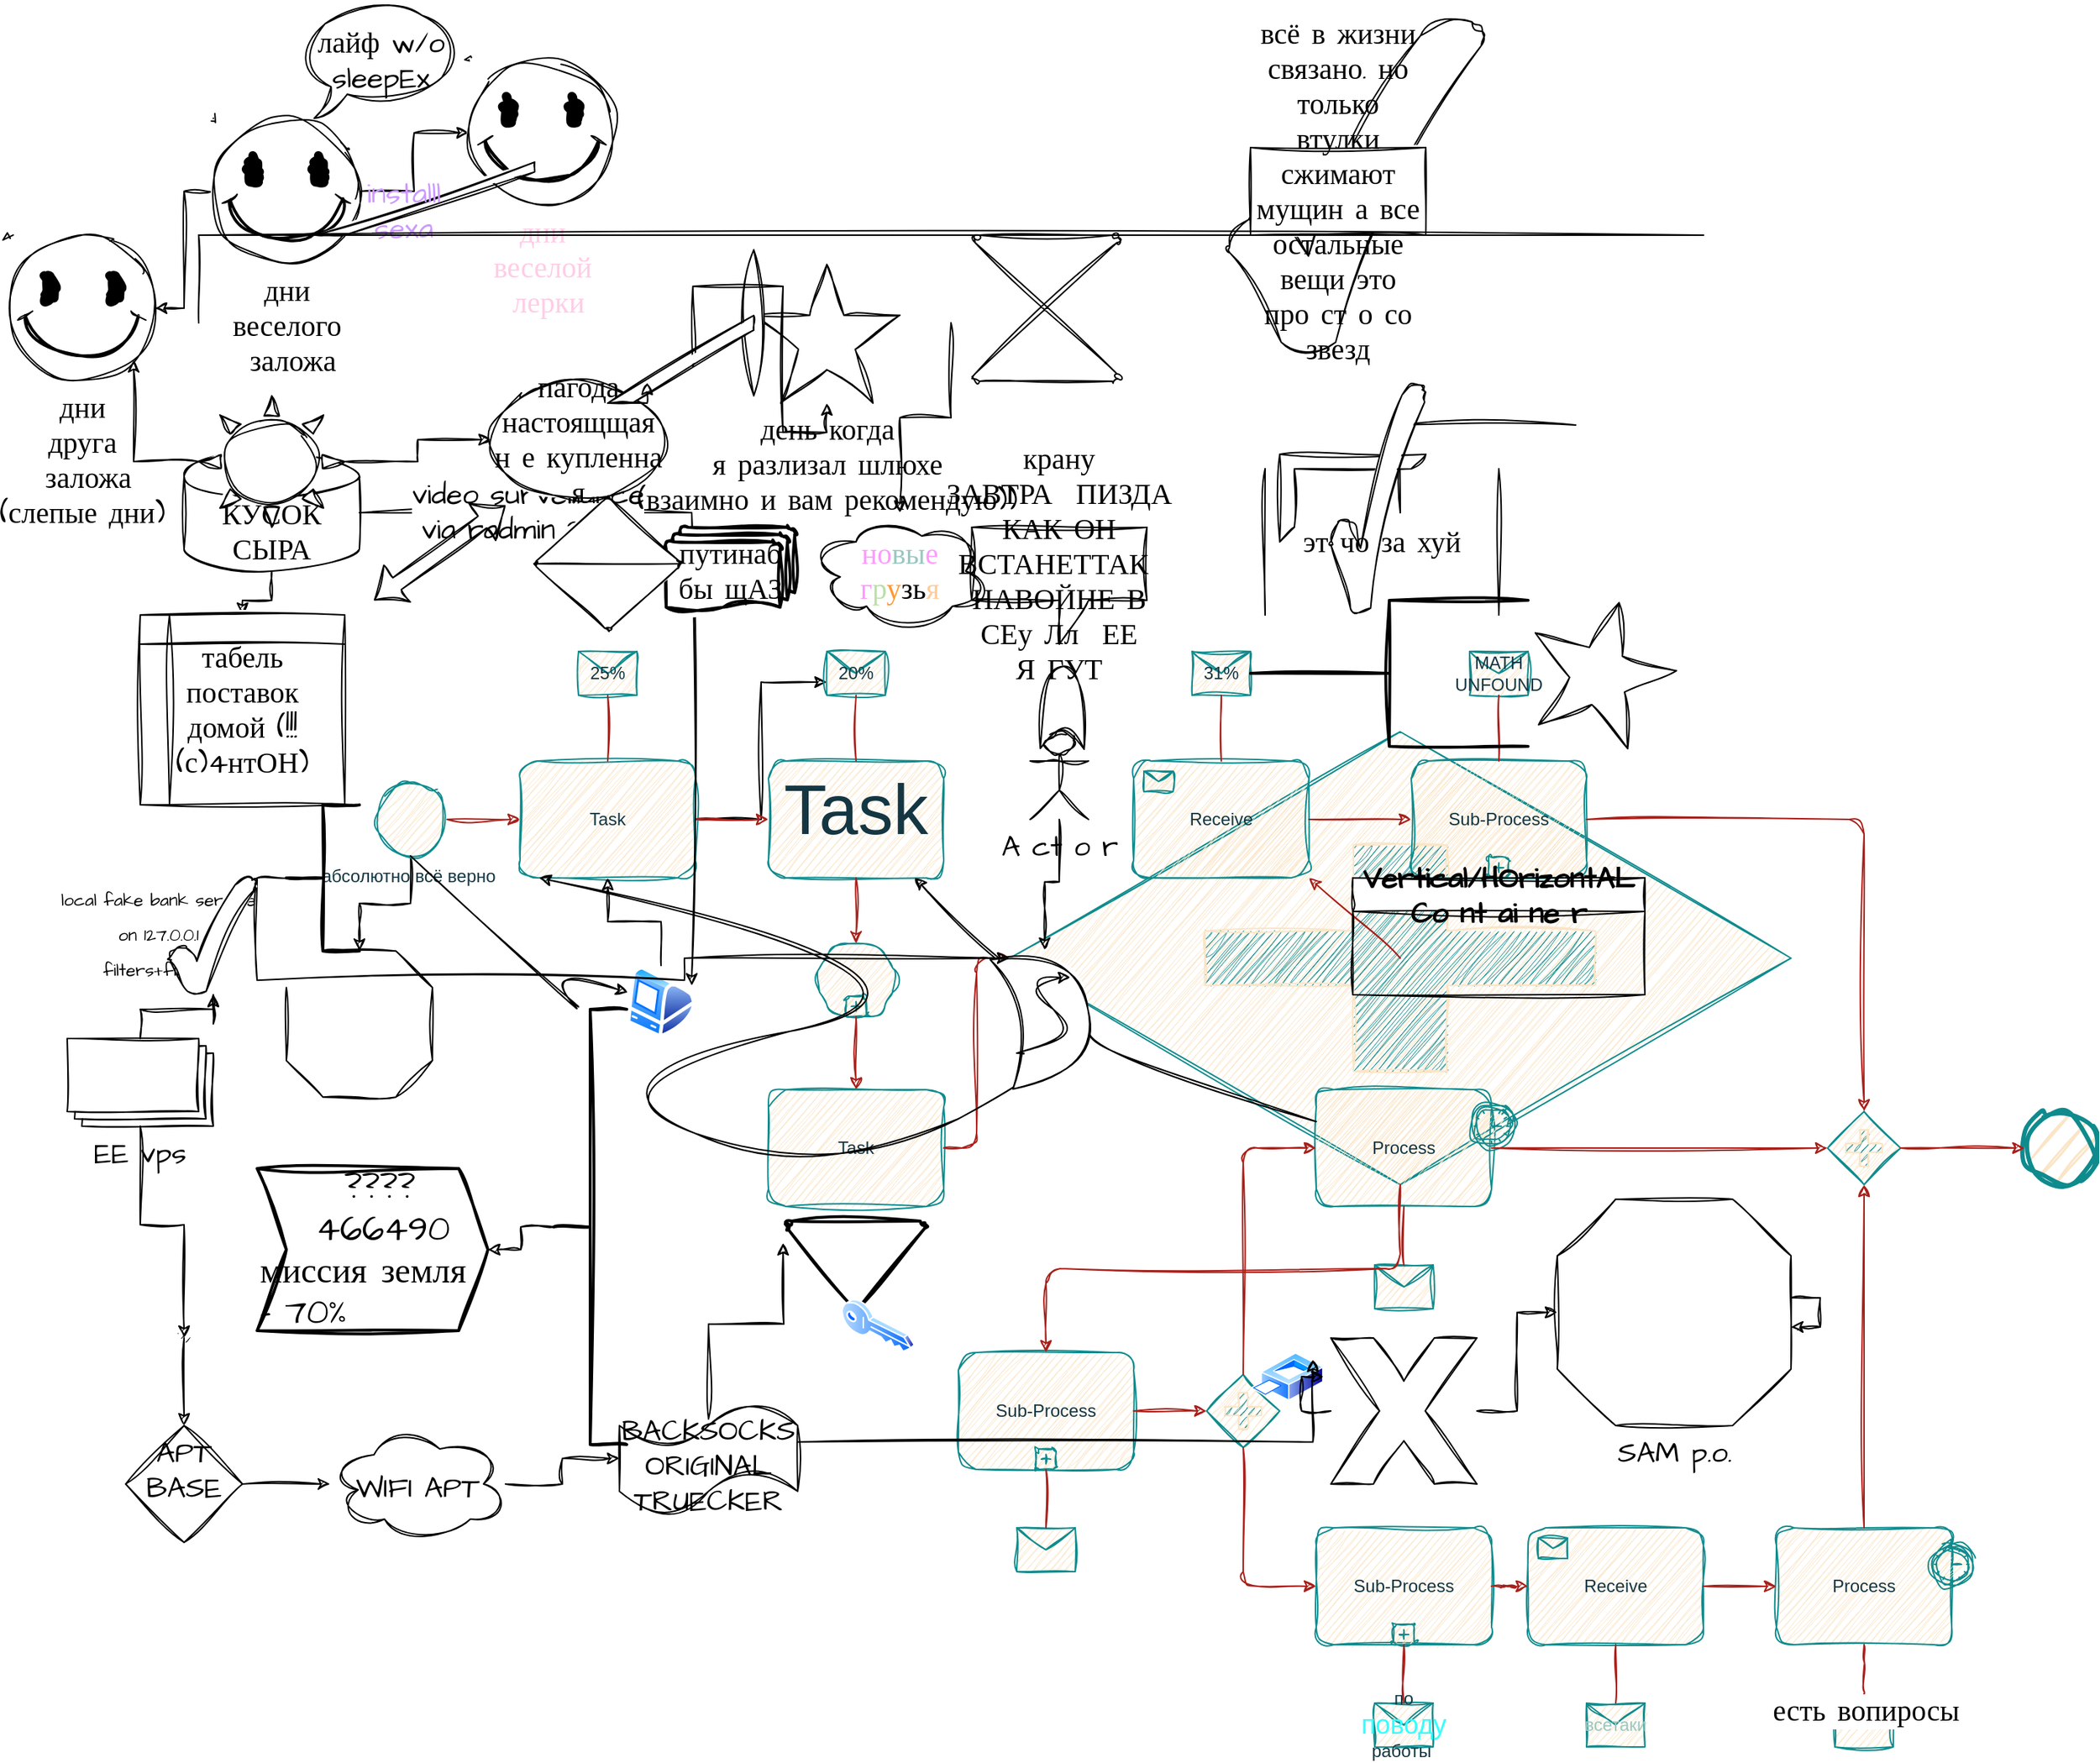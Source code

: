 <mxfile version="22.0.3" type="device">
  <diagram name="Page-1" id="2a216829-ef6e-dabb-86c1-c78162f3ba2b">
    <mxGraphModel dx="2026" dy="2286" grid="1" gridSize="10" guides="1" tooltips="1" connect="1" arrows="1" fold="1" page="1" pageScale="1" pageWidth="850" pageHeight="1100" background="none" math="0" shadow="0">
      <root>
        <mxCell id="0" />
        <mxCell id="1" parent="0" />
        <mxCell id="YF8-ZGM0iGnWl3U5fUtj-81" value="" style="edgeStyle=orthogonalEdgeStyle;rounded=0;sketch=1;hachureGap=4;jiggle=2;curveFitting=1;orthogonalLoop=1;jettySize=auto;html=1;fontFamily=Architects Daughter;fontSource=https%3A%2F%2Ffonts.googleapis.com%2Fcss%3Ffamily%3DArchitects%2BDaughter;fontSize=16;" edge="1" parent="1" source="7a84cebc1def654-1" target="YF8-ZGM0iGnWl3U5fUtj-50">
          <mxGeometry relative="1" as="geometry" />
        </mxCell>
        <mxCell id="7a84cebc1def654-1" value="абсолютно всё верно&amp;nbsp;" style="shape=mxgraph.bpmn.shape;html=1;verticalLabelPosition=bottom;labelBackgroundColor=none;verticalAlign=top;perimeter=ellipsePerimeter;outline=standard;symbol=general;fillColor=#FAE5C7;strokeColor=#0F8B8D;fontColor=#143642;sketch=1;curveFitting=1;jiggle=2;rounded=1;" parent="1" vertex="1">
          <mxGeometry x="260" y="265" width="50" height="50" as="geometry" />
        </mxCell>
        <mxCell id="YF8-ZGM0iGnWl3U5fUtj-27" style="edgeStyle=orthogonalEdgeStyle;rounded=0;sketch=1;hachureGap=4;jiggle=2;curveFitting=1;orthogonalLoop=1;jettySize=auto;html=1;entryX=0;entryY=0.7;entryDx=0;entryDy=0;fontFamily=Architects Daughter;fontSource=https%3A%2F%2Ffonts.googleapis.com%2Fcss%3Ffamily%3DArchitects%2BDaughter;fontSize=16;" edge="1" parent="1" source="7a84cebc1def654-2" target="7a84cebc1def654-5">
          <mxGeometry relative="1" as="geometry" />
        </mxCell>
        <mxCell id="7a84cebc1def654-2" value="Task" style="shape=ext;rounded=1;html=1;whiteSpace=wrap;labelBackgroundColor=none;fillColor=#FAE5C7;strokeColor=#0F8B8D;fontColor=#143642;sketch=1;curveFitting=1;jiggle=2;" parent="1" vertex="1">
          <mxGeometry x="360" y="250" width="120" height="80" as="geometry" />
        </mxCell>
        <mxCell id="7a84cebc1def654-3" value="&lt;p style=&quot;line-height: 120%;&quot;&gt;&lt;font style=&quot;font-size: 48px;&quot;&gt;Task&lt;/font&gt;&lt;/p&gt;" style="shape=ext;rounded=1;html=1;whiteSpace=wrap;labelBackgroundColor=none;fillColor=#FAE5C7;strokeColor=#0F8B8D;fontColor=#143642;sketch=1;curveFitting=1;jiggle=2;" parent="1" vertex="1">
          <mxGeometry x="530" y="250" width="120" height="80" as="geometry" />
        </mxCell>
        <mxCell id="7a84cebc1def654-4" value="25%" style="shape=message;whiteSpace=wrap;html=1;labelBackgroundColor=none;fillColor=#FAE5C7;strokeColor=#0F8B8D;fontColor=#143642;sketch=1;curveFitting=1;jiggle=2;rounded=1;" parent="1" vertex="1">
          <mxGeometry x="400" y="175" width="40" height="30" as="geometry" />
        </mxCell>
        <mxCell id="7a84cebc1def654-5" value="20%" style="shape=message;whiteSpace=wrap;html=1;labelBackgroundColor=none;fillColor=#FAE5C7;strokeColor=#0F8B8D;fontColor=#143642;sketch=1;curveFitting=1;jiggle=2;rounded=1;" parent="1" vertex="1">
          <mxGeometry x="570" y="175" width="40" height="30" as="geometry" />
        </mxCell>
        <mxCell id="7a84cebc1def654-6" value="" style="shape=hexagon;whiteSpace=wrap;html=1;perimeter=hexagonPerimeter;labelBackgroundColor=none;fillColor=#FAE5C7;strokeColor=#0F8B8D;fontColor=#143642;sketch=1;curveFitting=1;jiggle=2;rounded=1;" parent="1" vertex="1">
          <mxGeometry x="560" y="375" width="60" height="50" as="geometry" />
        </mxCell>
        <mxCell id="7a84cebc1def654-7" value="" style="html=1;shape=plus;labelBackgroundColor=none;fillColor=#FAE5C7;strokeColor=#0F8B8D;fontColor=#143642;sketch=1;curveFitting=1;jiggle=2;rounded=1;" parent="7a84cebc1def654-6" vertex="1">
          <mxGeometry x="0.5" y="1" width="14" height="14" relative="1" as="geometry">
            <mxPoint x="-7" y="-14" as="offset" />
          </mxGeometry>
        </mxCell>
        <mxCell id="7a84cebc1def654-8" value="Task" style="shape=ext;rounded=1;html=1;whiteSpace=wrap;labelBackgroundColor=none;fillColor=#FAE5C7;strokeColor=#0F8B8D;fontColor=#143642;sketch=1;curveFitting=1;jiggle=2;" parent="1" vertex="1">
          <mxGeometry x="530" y="475" width="120" height="80" as="geometry" />
        </mxCell>
        <mxCell id="7a84cebc1def654-9" value="" style="shape=mxgraph.bpmn.shape;html=1;verticalLabelPosition=bottom;labelBackgroundColor=none;verticalAlign=top;perimeter=rhombusPerimeter;background=gateway;outline=none;symbol=parallelGw;fillColor=#FAE5C7;strokeColor=#0F8B8D;fontColor=#143642;sketch=1;curveFitting=1;jiggle=2;rounded=1;" parent="1" vertex="1">
          <mxGeometry x="695" y="230" width="535" height="310" as="geometry" />
        </mxCell>
        <mxCell id="7a84cebc1def654-12" value="Sub-Process" style="html=1;whiteSpace=wrap;rounded=1;labelBackgroundColor=none;fillColor=#FAE5C7;strokeColor=#0F8B8D;fontColor=#143642;sketch=1;curveFitting=1;jiggle=2;" parent="1" vertex="1">
          <mxGeometry x="970" y="250" width="120" height="80" as="geometry" />
        </mxCell>
        <mxCell id="7a84cebc1def654-13" value="" style="html=1;shape=plus;labelBackgroundColor=none;fillColor=#FAE5C7;strokeColor=#0F8B8D;fontColor=#143642;sketch=1;curveFitting=1;jiggle=2;rounded=1;" parent="7a84cebc1def654-12" vertex="1">
          <mxGeometry x="0.5" y="1" width="14" height="14" relative="1" as="geometry">
            <mxPoint x="-7" y="-14" as="offset" />
          </mxGeometry>
        </mxCell>
        <mxCell id="7a84cebc1def654-14" value="Receive" style="html=1;whiteSpace=wrap;rounded=1;labelBackgroundColor=none;fillColor=#FAE5C7;strokeColor=#0F8B8D;fontColor=#143642;sketch=1;curveFitting=1;jiggle=2;" parent="1" vertex="1">
          <mxGeometry x="780" y="250" width="120" height="80" as="geometry" />
        </mxCell>
        <mxCell id="7a84cebc1def654-15" value="" style="html=1;shape=message;labelBackgroundColor=none;fillColor=#FAE5C7;strokeColor=#0F8B8D;fontColor=#143642;sketch=1;curveFitting=1;jiggle=2;rounded=1;" parent="7a84cebc1def654-14" vertex="1">
          <mxGeometry width="20" height="14" relative="1" as="geometry">
            <mxPoint x="7" y="7" as="offset" />
          </mxGeometry>
        </mxCell>
        <mxCell id="7a84cebc1def654-16" value="Process" style="html=1;whiteSpace=wrap;rounded=1;labelBackgroundColor=none;fillColor=#FAE5C7;strokeColor=#0F8B8D;fontColor=#143642;sketch=1;curveFitting=1;jiggle=2;" parent="1" vertex="1">
          <mxGeometry x="905" y="475" width="120" height="80" as="geometry" />
        </mxCell>
        <mxCell id="7a84cebc1def654-17" value="" style="shape=mxgraph.bpmn.timer_start;perimeter=ellipsePerimeter;html=1;labelPosition=right;labelBackgroundColor=none;align=left;fillColor=#FAE5C7;strokeColor=#0F8B8D;fontColor=#143642;sketch=1;curveFitting=1;jiggle=2;rounded=1;" parent="7a84cebc1def654-16" vertex="1">
          <mxGeometry x="1" width="30" height="30" relative="1" as="geometry">
            <mxPoint x="-15" y="10" as="offset" />
          </mxGeometry>
        </mxCell>
        <mxCell id="7a84cebc1def654-18" value="Process" style="html=1;whiteSpace=wrap;rounded=1;labelBackgroundColor=none;fillColor=#FAE5C7;strokeColor=#0F8B8D;fontColor=#143642;sketch=1;curveFitting=1;jiggle=2;" parent="1" vertex="1">
          <mxGeometry x="1220" y="775" width="120" height="80" as="geometry" />
        </mxCell>
        <mxCell id="7a84cebc1def654-19" value="" style="shape=mxgraph.bpmn.timer_start;perimeter=ellipsePerimeter;html=1;labelPosition=right;labelBackgroundColor=none;align=left;fillColor=#FAE5C7;strokeColor=#0F8B8D;fontColor=#143642;sketch=1;curveFitting=1;jiggle=2;rounded=1;" parent="7a84cebc1def654-18" vertex="1">
          <mxGeometry x="1" width="30" height="30" relative="1" as="geometry">
            <mxPoint x="-15" y="10" as="offset" />
          </mxGeometry>
        </mxCell>
        <mxCell id="7a84cebc1def654-20" value="Receive" style="html=1;whiteSpace=wrap;rounded=1;labelBackgroundColor=none;fillColor=#FAE5C7;strokeColor=#0F8B8D;fontColor=#143642;sketch=1;curveFitting=1;jiggle=2;" parent="1" vertex="1">
          <mxGeometry x="1050" y="775" width="120" height="80" as="geometry" />
        </mxCell>
        <mxCell id="7a84cebc1def654-21" value="" style="html=1;shape=message;labelBackgroundColor=none;fillColor=#FAE5C7;strokeColor=#0F8B8D;fontColor=#143642;sketch=1;curveFitting=1;jiggle=2;rounded=1;" parent="7a84cebc1def654-20" vertex="1">
          <mxGeometry width="20" height="14" relative="1" as="geometry">
            <mxPoint x="7" y="7" as="offset" />
          </mxGeometry>
        </mxCell>
        <mxCell id="7a84cebc1def654-22" value="Sub-Process" style="html=1;whiteSpace=wrap;rounded=1;labelBackgroundColor=none;fillColor=#FAE5C7;strokeColor=#0F8B8D;fontColor=#143642;sketch=1;curveFitting=1;jiggle=2;" parent="1" vertex="1">
          <mxGeometry x="905" y="775" width="120" height="80" as="geometry" />
        </mxCell>
        <mxCell id="7a84cebc1def654-23" value="" style="html=1;shape=plus;labelBackgroundColor=none;fillColor=#FAE5C7;strokeColor=#0F8B8D;fontColor=#143642;sketch=1;curveFitting=1;jiggle=2;rounded=1;" parent="7a84cebc1def654-22" vertex="1">
          <mxGeometry x="0.5" y="1" width="14" height="14" relative="1" as="geometry">
            <mxPoint x="-7" y="-14" as="offset" />
          </mxGeometry>
        </mxCell>
        <mxCell id="7a84cebc1def654-24" value="" style="shape=mxgraph.bpmn.shape;html=1;verticalLabelPosition=bottom;labelBackgroundColor=none;verticalAlign=top;perimeter=rhombusPerimeter;background=gateway;outline=none;symbol=parallelGw;fillColor=#FAE5C7;strokeColor=#0F8B8D;fontColor=#143642;sketch=1;curveFitting=1;jiggle=2;rounded=1;" parent="1" vertex="1">
          <mxGeometry x="1255" y="490" width="50" height="50" as="geometry" />
        </mxCell>
        <mxCell id="7a84cebc1def654-26" value="" style="shape=mxgraph.bpmn.shape;html=1;verticalLabelPosition=bottom;labelBackgroundColor=none;verticalAlign=top;perimeter=ellipsePerimeter;outline=end;symbol=general;fillColor=#FAE5C7;strokeColor=#0F8B8D;fontColor=#143642;sketch=1;curveFitting=1;jiggle=2;rounded=1;" parent="1" vertex="1">
          <mxGeometry x="1390" y="490.0" width="50" height="50" as="geometry" />
        </mxCell>
        <mxCell id="7a84cebc1def654-27" value="31%" style="shape=message;whiteSpace=wrap;html=1;labelBackgroundColor=none;fillColor=#FAE5C7;strokeColor=#0F8B8D;fontColor=#143642;sketch=1;curveFitting=1;jiggle=2;rounded=1;" parent="1" vertex="1">
          <mxGeometry x="820" y="175" width="40" height="30" as="geometry" />
        </mxCell>
        <mxCell id="7a84cebc1def654-28" value="MATH UNFOUND&lt;br&gt;" style="shape=message;whiteSpace=wrap;html=1;labelBackgroundColor=none;fillColor=#FAE5C7;strokeColor=#0F8B8D;fontColor=#143642;sketch=1;curveFitting=1;jiggle=2;rounded=1;" parent="1" vertex="1">
          <mxGeometry x="1010" y="175" width="40" height="30" as="geometry" />
        </mxCell>
        <mxCell id="7a84cebc1def654-29" value="Sub-Process" style="html=1;whiteSpace=wrap;rounded=1;labelBackgroundColor=none;fillColor=#FAE5C7;strokeColor=#0F8B8D;fontColor=#143642;sketch=1;curveFitting=1;jiggle=2;" parent="1" vertex="1">
          <mxGeometry x="660" y="655" width="120" height="80" as="geometry" />
        </mxCell>
        <mxCell id="7a84cebc1def654-30" value="" style="html=1;shape=plus;labelBackgroundColor=none;fillColor=#FAE5C7;strokeColor=#0F8B8D;fontColor=#143642;sketch=1;curveFitting=1;jiggle=2;rounded=1;" parent="7a84cebc1def654-29" vertex="1">
          <mxGeometry x="0.5" y="1" width="14" height="14" relative="1" as="geometry">
            <mxPoint x="-7" y="-14" as="offset" />
          </mxGeometry>
        </mxCell>
        <mxCell id="7a84cebc1def654-31" value="" style="shape=message;whiteSpace=wrap;html=1;labelBackgroundColor=none;fillColor=#FAE5C7;strokeColor=#0F8B8D;fontColor=#143642;sketch=1;curveFitting=1;jiggle=2;rounded=1;" parent="1" vertex="1">
          <mxGeometry x="700" y="775" width="40" height="30" as="geometry" />
        </mxCell>
        <mxCell id="7a84cebc1def654-32" value="всетаки" style="shape=message;whiteSpace=wrap;html=1;labelBackgroundColor=none;fillColor=#FAE5C7;strokeColor=#0F8B8D;fontColor=#9AC7BF;sketch=1;curveFitting=1;jiggle=2;rounded=1;" parent="1" vertex="1">
          <mxGeometry x="1090" y="895" width="40" height="30" as="geometry" />
        </mxCell>
        <mxCell id="7a84cebc1def654-33" value="" style="shape=message;whiteSpace=wrap;html=1;labelBackgroundColor=none;fillColor=#FAE5C7;strokeColor=#0F8B8D;fontColor=#143642;sketch=1;curveFitting=1;jiggle=2;rounded=1;" parent="1" vertex="1">
          <mxGeometry x="1260" y="895" width="40" height="30" as="geometry" />
        </mxCell>
        <mxCell id="7a84cebc1def654-34" value="по &lt;font style=&quot;font-size: 18px;&quot; color=&quot;#33ffff&quot;&gt;поводу &lt;/font&gt;работы&amp;nbsp;" style="shape=message;whiteSpace=wrap;html=1;labelBackgroundColor=none;fillColor=#FAE5C7;strokeColor=#0F8B8D;fontColor=#143642;sketch=1;curveFitting=1;jiggle=2;rounded=1;" parent="1" vertex="1">
          <mxGeometry x="945" y="895" width="40" height="30" as="geometry" />
        </mxCell>
        <mxCell id="7a84cebc1def654-35" value="" style="shape=message;whiteSpace=wrap;html=1;labelBackgroundColor=none;fillColor=#FAE5C7;strokeColor=#0F8B8D;fontColor=#143642;sketch=1;curveFitting=1;jiggle=2;rounded=1;" parent="1" vertex="1">
          <mxGeometry x="945" y="595" width="40" height="30" as="geometry" />
        </mxCell>
        <mxCell id="7a84cebc1def654-36" style="edgeStyle=orthogonalEdgeStyle;rounded=1;html=1;jettySize=auto;orthogonalLoop=1;labelBackgroundColor=none;fontColor=default;strokeColor=#A8201A;sketch=1;curveFitting=1;jiggle=2;" parent="1" source="7a84cebc1def654-1" target="7a84cebc1def654-2" edge="1">
          <mxGeometry relative="1" as="geometry" />
        </mxCell>
        <mxCell id="7a84cebc1def654-37" style="edgeStyle=orthogonalEdgeStyle;rounded=1;html=1;jettySize=auto;orthogonalLoop=1;endArrow=none;endFill=0;labelBackgroundColor=none;fontColor=default;strokeColor=#A8201A;sketch=1;curveFitting=1;jiggle=2;" parent="1" source="7a84cebc1def654-4" target="7a84cebc1def654-2" edge="1">
          <mxGeometry relative="1" as="geometry" />
        </mxCell>
        <mxCell id="7a84cebc1def654-38" style="edgeStyle=orthogonalEdgeStyle;rounded=1;html=1;jettySize=auto;orthogonalLoop=1;endArrow=none;endFill=0;labelBackgroundColor=none;fontColor=default;strokeColor=#A8201A;sketch=1;curveFitting=1;jiggle=2;" parent="1" source="7a84cebc1def654-5" target="7a84cebc1def654-3" edge="1">
          <mxGeometry relative="1" as="geometry" />
        </mxCell>
        <mxCell id="7a84cebc1def654-39" style="edgeStyle=orthogonalEdgeStyle;rounded=1;html=1;jettySize=auto;orthogonalLoop=1;labelBackgroundColor=none;fontColor=default;strokeColor=#A8201A;sketch=1;curveFitting=1;jiggle=2;" parent="1" source="7a84cebc1def654-2" target="7a84cebc1def654-3" edge="1">
          <mxGeometry relative="1" as="geometry" />
        </mxCell>
        <mxCell id="7a84cebc1def654-40" style="edgeStyle=orthogonalEdgeStyle;rounded=1;html=1;jettySize=auto;orthogonalLoop=1;labelBackgroundColor=none;fontColor=default;strokeColor=#A8201A;sketch=1;curveFitting=1;jiggle=2;" parent="1" source="7a84cebc1def654-14" target="7a84cebc1def654-12" edge="1">
          <mxGeometry relative="1" as="geometry" />
        </mxCell>
        <mxCell id="7a84cebc1def654-41" style="edgeStyle=orthogonalEdgeStyle;rounded=1;html=1;jettySize=auto;orthogonalLoop=1;endArrow=none;endFill=0;labelBackgroundColor=none;fontColor=default;strokeColor=#A8201A;sketch=1;curveFitting=1;jiggle=2;" parent="1" source="7a84cebc1def654-27" target="7a84cebc1def654-14" edge="1">
          <mxGeometry relative="1" as="geometry" />
        </mxCell>
        <mxCell id="7a84cebc1def654-42" style="edgeStyle=orthogonalEdgeStyle;rounded=1;html=1;jettySize=auto;orthogonalLoop=1;endArrow=none;endFill=0;labelBackgroundColor=none;fontColor=default;strokeColor=#A8201A;sketch=1;curveFitting=1;jiggle=2;" parent="1" source="7a84cebc1def654-28" target="7a84cebc1def654-12" edge="1">
          <mxGeometry relative="1" as="geometry" />
        </mxCell>
        <mxCell id="7a84cebc1def654-43" style="edgeStyle=orthogonalEdgeStyle;rounded=1;html=1;jettySize=auto;orthogonalLoop=1;labelBackgroundColor=none;fontColor=default;strokeColor=#A8201A;sketch=1;curveFitting=1;jiggle=2;" parent="1" source="7a84cebc1def654-12" target="7a84cebc1def654-24" edge="1">
          <mxGeometry relative="1" as="geometry">
            <mxPoint x="1290.0" y="475" as="targetPoint" />
            <Array as="points">
              <mxPoint x="1280" y="290" />
            </Array>
          </mxGeometry>
        </mxCell>
        <mxCell id="7a84cebc1def654-44" style="edgeStyle=orthogonalEdgeStyle;rounded=1;html=1;jettySize=auto;orthogonalLoop=1;labelBackgroundColor=none;fontColor=default;strokeColor=#A8201A;sketch=1;curveFitting=1;jiggle=2;" parent="1" source="7a84cebc1def654-16" target="7a84cebc1def654-24" edge="1">
          <mxGeometry relative="1" as="geometry" />
        </mxCell>
        <mxCell id="7a84cebc1def654-45" style="edgeStyle=orthogonalEdgeStyle;rounded=1;html=1;jettySize=auto;orthogonalLoop=1;labelBackgroundColor=none;fontColor=default;strokeColor=#A8201A;sketch=1;curveFitting=1;jiggle=2;" parent="1" source="7a84cebc1def654-18" target="7a84cebc1def654-24" edge="1">
          <mxGeometry relative="1" as="geometry" />
        </mxCell>
        <mxCell id="7a84cebc1def654-46" style="edgeStyle=orthogonalEdgeStyle;rounded=1;html=1;jettySize=auto;orthogonalLoop=1;labelBackgroundColor=none;fontColor=default;strokeColor=#A8201A;sketch=1;curveFitting=1;jiggle=2;" parent="1" source="7a84cebc1def654-24" target="7a84cebc1def654-26" edge="1">
          <mxGeometry relative="1" as="geometry" />
        </mxCell>
        <mxCell id="7a84cebc1def654-47" style="edgeStyle=orthogonalEdgeStyle;rounded=1;html=1;jettySize=auto;orthogonalLoop=1;labelBackgroundColor=none;fontColor=default;strokeColor=#A8201A;sketch=1;curveFitting=1;jiggle=2;" parent="1" source="7a84cebc1def654-3" target="7a84cebc1def654-6" edge="1">
          <mxGeometry relative="1" as="geometry" />
        </mxCell>
        <mxCell id="7a84cebc1def654-48" style="edgeStyle=orthogonalEdgeStyle;rounded=1;html=1;jettySize=auto;orthogonalLoop=1;labelBackgroundColor=none;fontColor=default;strokeColor=#A8201A;sketch=1;curveFitting=1;jiggle=2;" parent="1" source="7a84cebc1def654-6" target="7a84cebc1def654-8" edge="1">
          <mxGeometry relative="1" as="geometry" />
        </mxCell>
        <mxCell id="7a84cebc1def654-49" style="edgeStyle=orthogonalEdgeStyle;rounded=1;html=1;jettySize=auto;orthogonalLoop=1;labelBackgroundColor=none;fontColor=default;strokeColor=#A8201A;sketch=1;curveFitting=1;jiggle=2;" parent="1" source="7a84cebc1def654-8" target="7a84cebc1def654-9" edge="1">
          <mxGeometry relative="1" as="geometry" />
        </mxCell>
        <mxCell id="7a84cebc1def654-50" style="edgeStyle=orthogonalEdgeStyle;rounded=1;html=1;jettySize=auto;orthogonalLoop=1;labelBackgroundColor=none;fontColor=default;strokeColor=#A8201A;sketch=1;curveFitting=1;jiggle=2;" parent="1" source="7a84cebc1def654-9" target="7a84cebc1def654-14" edge="1">
          <mxGeometry relative="1" as="geometry">
            <Array as="points">
              <mxPoint x="720" y="290" />
            </Array>
          </mxGeometry>
        </mxCell>
        <mxCell id="7a84cebc1def654-51" style="edgeStyle=orthogonalEdgeStyle;rounded=1;html=1;jettySize=auto;orthogonalLoop=1;labelBackgroundColor=none;fontColor=default;strokeColor=#A8201A;sketch=1;curveFitting=1;jiggle=2;" parent="1" source="7a84cebc1def654-9" target="7a84cebc1def654-29" edge="1">
          <mxGeometry relative="1" as="geometry" />
        </mxCell>
        <mxCell id="7a84cebc1def654-52" style="edgeStyle=orthogonalEdgeStyle;rounded=1;html=1;jettySize=auto;orthogonalLoop=1;endArrow=none;endFill=0;labelBackgroundColor=none;fontColor=default;strokeColor=#A8201A;sketch=1;curveFitting=1;jiggle=2;" parent="1" source="7a84cebc1def654-31" target="7a84cebc1def654-29" edge="1">
          <mxGeometry relative="1" as="geometry" />
        </mxCell>
        <mxCell id="7a84cebc1def654-53" value="" style="shape=mxgraph.bpmn.shape;html=1;verticalLabelPosition=bottom;labelBackgroundColor=none;verticalAlign=top;perimeter=rhombusPerimeter;background=gateway;outline=none;symbol=parallelGw;fillColor=#FAE5C7;strokeColor=#0F8B8D;fontColor=#143642;sketch=1;curveFitting=1;jiggle=2;rounded=1;" parent="1" vertex="1">
          <mxGeometry x="830" y="670" width="50" height="50" as="geometry" />
        </mxCell>
        <mxCell id="7a84cebc1def654-54" style="edgeStyle=orthogonalEdgeStyle;rounded=1;html=1;jettySize=auto;orthogonalLoop=1;labelBackgroundColor=none;fontColor=default;strokeColor=#A8201A;sketch=1;curveFitting=1;jiggle=2;" parent="1" source="7a84cebc1def654-53" target="7a84cebc1def654-22" edge="1">
          <mxGeometry relative="1" as="geometry">
            <Array as="points">
              <mxPoint x="855" y="815" />
            </Array>
          </mxGeometry>
        </mxCell>
        <mxCell id="7a84cebc1def654-55" style="edgeStyle=orthogonalEdgeStyle;rounded=1;html=1;jettySize=auto;orthogonalLoop=1;labelBackgroundColor=none;fontColor=default;strokeColor=#A8201A;sketch=1;curveFitting=1;jiggle=2;" parent="1" source="7a84cebc1def654-53" target="7a84cebc1def654-16" edge="1">
          <mxGeometry relative="1" as="geometry">
            <Array as="points">
              <mxPoint x="855" y="515" />
            </Array>
          </mxGeometry>
        </mxCell>
        <mxCell id="7a84cebc1def654-56" style="edgeStyle=orthogonalEdgeStyle;rounded=1;html=1;jettySize=auto;orthogonalLoop=1;endArrow=none;endFill=0;labelBackgroundColor=none;fontColor=default;strokeColor=#A8201A;sketch=1;curveFitting=1;jiggle=2;" parent="1" source="7a84cebc1def654-35" target="7a84cebc1def654-16" edge="1">
          <mxGeometry relative="1" as="geometry" />
        </mxCell>
        <mxCell id="7a84cebc1def654-58" style="edgeStyle=orthogonalEdgeStyle;rounded=1;html=1;jettySize=auto;orthogonalLoop=1;labelBackgroundColor=none;fontColor=default;strokeColor=#A8201A;sketch=1;curveFitting=1;jiggle=2;" parent="1" source="7a84cebc1def654-29" target="7a84cebc1def654-53" edge="1">
          <mxGeometry relative="1" as="geometry" />
        </mxCell>
        <mxCell id="7a84cebc1def654-59" style="edgeStyle=orthogonalEdgeStyle;rounded=1;html=1;jettySize=auto;orthogonalLoop=1;labelBackgroundColor=none;fontColor=default;strokeColor=#A8201A;sketch=1;curveFitting=1;jiggle=2;" parent="1" source="7a84cebc1def654-22" target="7a84cebc1def654-20" edge="1">
          <mxGeometry relative="1" as="geometry" />
        </mxCell>
        <mxCell id="7a84cebc1def654-60" style="edgeStyle=orthogonalEdgeStyle;rounded=1;html=1;jettySize=auto;orthogonalLoop=1;endArrow=none;endFill=0;labelBackgroundColor=none;fontColor=default;strokeColor=#A8201A;sketch=1;curveFitting=1;jiggle=2;" parent="1" source="7a84cebc1def654-34" target="7a84cebc1def654-22" edge="1">
          <mxGeometry relative="1" as="geometry" />
        </mxCell>
        <mxCell id="7a84cebc1def654-61" style="edgeStyle=orthogonalEdgeStyle;rounded=1;html=1;jettySize=auto;orthogonalLoop=1;endArrow=none;endFill=0;labelBackgroundColor=none;fontColor=default;strokeColor=#A8201A;sketch=1;curveFitting=1;jiggle=2;" parent="1" source="7a84cebc1def654-32" target="7a84cebc1def654-20" edge="1">
          <mxGeometry relative="1" as="geometry" />
        </mxCell>
        <mxCell id="7a84cebc1def654-63" style="edgeStyle=orthogonalEdgeStyle;rounded=1;html=1;jettySize=auto;orthogonalLoop=1;endArrow=none;endFill=0;labelBackgroundColor=none;fontColor=default;strokeColor=#A8201A;sketch=1;curveFitting=1;jiggle=2;" parent="1" target="7a84cebc1def654-18" edge="1">
          <mxGeometry relative="1" as="geometry">
            <mxPoint x="1280" y="900" as="sourcePoint" />
          </mxGeometry>
        </mxCell>
        <mxCell id="YF8-ZGM0iGnWl3U5fUtj-82" value="есть вопиросы" style="edgeLabel;html=1;align=center;verticalAlign=middle;resizable=0;points=[];fontSize=20;fontFamily=Architects Daughter;" vertex="1" connectable="0" parent="7a84cebc1def654-63">
          <mxGeometry x="-0.987" y="-1" relative="1" as="geometry">
            <mxPoint as="offset" />
          </mxGeometry>
        </mxCell>
        <mxCell id="7a84cebc1def654-64" style="edgeStyle=orthogonalEdgeStyle;rounded=1;html=1;jettySize=auto;orthogonalLoop=1;labelBackgroundColor=none;fontColor=default;strokeColor=#A8201A;sketch=1;curveFitting=1;jiggle=2;" parent="1" source="7a84cebc1def654-20" target="7a84cebc1def654-18" edge="1">
          <mxGeometry relative="1" as="geometry" />
        </mxCell>
        <mxCell id="YF8-ZGM0iGnWl3U5fUtj-1" value="" style="curved=1;endArrow=classic;html=1;rounded=0;sketch=1;hachureGap=4;jiggle=2;curveFitting=1;fontFamily=Architects Daughter;fontSource=https%3A%2F%2Ffonts.googleapis.com%2Fcss%3Ffamily%3DArchitects%2BDaughter;fontSize=16;" edge="1" parent="1" source="7a84cebc1def654-16" target="7a84cebc1def654-3">
          <mxGeometry width="50" height="50" relative="1" as="geometry">
            <mxPoint x="700" y="450" as="sourcePoint" />
            <mxPoint x="750" y="400" as="targetPoint" />
            <Array as="points">
              <mxPoint x="750" y="450" />
              <mxPoint x="750" y="420" />
              <mxPoint x="700" y="400" />
            </Array>
          </mxGeometry>
        </mxCell>
        <mxCell id="YF8-ZGM0iGnWl3U5fUtj-2" value="" style="curved=1;endArrow=classic;html=1;rounded=0;sketch=1;hachureGap=4;jiggle=2;curveFitting=1;fontFamily=Architects Daughter;fontSource=https%3A%2F%2Ffonts.googleapis.com%2Fcss%3Ffamily%3DArchitects%2BDaughter;fontSize=16;entryX=0.108;entryY=1;entryDx=0;entryDy=0;entryPerimeter=0;" edge="1" parent="1" target="7a84cebc1def654-2">
          <mxGeometry width="50" height="50" relative="1" as="geometry">
            <mxPoint x="700" y="450" as="sourcePoint" />
            <mxPoint x="750" y="400" as="targetPoint" />
            <Array as="points">
              <mxPoint x="750" y="450" />
              <mxPoint x="570" y="540" />
              <mxPoint x="390" y="470" />
              <mxPoint x="700" y="400" />
            </Array>
          </mxGeometry>
        </mxCell>
        <mxCell id="YF8-ZGM0iGnWl3U5fUtj-28" value="" style="edgeStyle=orthogonalEdgeStyle;rounded=0;sketch=1;hachureGap=4;jiggle=2;curveFitting=1;orthogonalLoop=1;jettySize=auto;html=1;fontFamily=Architects Daughter;fontSource=https%3A%2F%2Ffonts.googleapis.com%2Fcss%3Ffamily%3DArchitects%2BDaughter;fontSize=16;" edge="1" parent="1" source="YF8-ZGM0iGnWl3U5fUtj-3" target="YF8-ZGM0iGnWl3U5fUtj-4">
          <mxGeometry relative="1" as="geometry" />
        </mxCell>
        <mxCell id="YF8-ZGM0iGnWl3U5fUtj-3" value="A ct o r" style="shape=umlActor;verticalLabelPosition=bottom;verticalAlign=top;html=1;outlineConnect=0;sketch=1;hachureGap=4;jiggle=2;curveFitting=1;fontFamily=Architects Daughter;fontSource=https%3A%2F%2Ffonts.googleapis.com%2Fcss%3Ffamily%3DArchitects%2BDaughter;fontSize=20;" vertex="1" parent="1">
          <mxGeometry x="709.13" y="230" width="40" height="60" as="geometry" />
        </mxCell>
        <mxCell id="YF8-ZGM0iGnWl3U5fUtj-4" value="" style="shape=xor;whiteSpace=wrap;html=1;sketch=1;hachureGap=4;jiggle=2;curveFitting=1;fontFamily=Architects Daughter;fontSource=https%3A%2F%2Ffonts.googleapis.com%2Fcss%3Ffamily%3DArchitects%2BDaughter;fontSize=20;rotation=-10;" vertex="1" parent="1">
          <mxGeometry x="689.13" y="380.08" width="60" height="90" as="geometry" />
        </mxCell>
        <mxCell id="YF8-ZGM0iGnWl3U5fUtj-5" value="" style="shape=xor;whiteSpace=wrap;html=1;sketch=1;hachureGap=4;jiggle=2;curveFitting=1;fontFamily=Architects Daughter;fontSource=https%3A%2F%2Ffonts.googleapis.com%2Fcss%3Ffamily%3DArchitects%2BDaughter;fontSize=20;rotation=-89;" vertex="1" parent="1">
          <mxGeometry x="703.36" y="198.42" width="56.5" height="30" as="geometry" />
        </mxCell>
        <mxCell id="YF8-ZGM0iGnWl3U5fUtj-6" value="Vertical/HOrizontAL Co nt ai ne r" style="swimlane;whiteSpace=wrap;html=1;sketch=1;hachureGap=4;jiggle=2;curveFitting=1;fontFamily=Architects Daughter;fontSource=https%3A%2F%2Ffonts.googleapis.com%2Fcss%3Ffamily%3DArchitects%2BDaughter;fontSize=20;startSize=23;" vertex="1" parent="1">
          <mxGeometry x="930" y="330" width="200" height="80" as="geometry" />
        </mxCell>
        <mxCell id="YF8-ZGM0iGnWl3U5fUtj-7" value="крану&lt;br&gt;ЗАВТРА&amp;nbsp;&amp;nbsp;ПИЗДА КАК ОН ВСТАНЕТТАК&amp;nbsp;&lt;br&gt;НАВОЙНЕ В СЕу Лл&amp;nbsp; ЕЕ Я&amp;nbsp;ГУТ" style="shape=callout;whiteSpace=wrap;html=1;perimeter=calloutPerimeter;sketch=1;hachureGap=4;jiggle=2;curveFitting=1;fontFamily=Architects Daughter;fontSource=https%3A%2F%2Ffonts.googleapis.com%2Fcss%3Ffamily%3DArchitects%2BDaughter;fontSize=20;" vertex="1" parent="1">
          <mxGeometry x="669.13" y="90" width="120" height="80" as="geometry" />
        </mxCell>
        <mxCell id="YF8-ZGM0iGnWl3U5fUtj-67" value="" style="edgeStyle=orthogonalEdgeStyle;rounded=0;sketch=1;hachureGap=4;jiggle=2;curveFitting=1;orthogonalLoop=1;jettySize=auto;html=1;fontFamily=Architects Daughter;fontSource=https%3A%2F%2Ffonts.googleapis.com%2Fcss%3Ffamily%3DArchitects%2BDaughter;fontSize=16;" edge="1" parent="1" source="YF8-ZGM0iGnWl3U5fUtj-8" target="YF8-ZGM0iGnWl3U5fUtj-9">
          <mxGeometry relative="1" as="geometry" />
        </mxCell>
        <mxCell id="YF8-ZGM0iGnWl3U5fUtj-68" style="edgeStyle=orthogonalEdgeStyle;rounded=0;sketch=1;hachureGap=4;jiggle=2;curveFitting=1;orthogonalLoop=1;jettySize=auto;html=1;entryX=1;entryY=0.25;entryDx=0;entryDy=0;fontFamily=Architects Daughter;fontSource=https%3A%2F%2Ffonts.googleapis.com%2Fcss%3Ffamily%3DArchitects%2BDaughter;fontSize=16;" edge="1" parent="1" source="YF8-ZGM0iGnWl3U5fUtj-8" target="YF8-ZGM0iGnWl3U5fUtj-14">
          <mxGeometry relative="1" as="geometry" />
        </mxCell>
        <mxCell id="YF8-ZGM0iGnWl3U5fUtj-69" value="video surveillance &lt;br&gt;via radmin 24/7" style="edgeLabel;html=1;align=center;verticalAlign=middle;resizable=0;points=[];fontSize=20;fontFamily=Architects Daughter;" vertex="1" connectable="0" parent="YF8-ZGM0iGnWl3U5fUtj-68">
          <mxGeometry x="-0.583" y="1" relative="1" as="geometry">
            <mxPoint as="offset" />
          </mxGeometry>
        </mxCell>
        <mxCell id="YF8-ZGM0iGnWl3U5fUtj-8" value="КУСОК СЫРА&lt;br&gt;" style="shape=cylinder3;whiteSpace=wrap;html=1;boundedLbl=1;backgroundOutline=1;size=15;sketch=1;hachureGap=4;jiggle=2;curveFitting=1;fontFamily=Architects Daughter;fontSource=https%3A%2F%2Ffonts.googleapis.com%2Fcss%3Ffamily%3DArchitects%2BDaughter;fontSize=20;" vertex="1" parent="1">
          <mxGeometry x="130" y="40" width="120" height="80" as="geometry" />
        </mxCell>
        <mxCell id="YF8-ZGM0iGnWl3U5fUtj-9" value="табель поставок&lt;br&gt;домой (!!! (с)4нтОН)" style="shape=internalStorage;whiteSpace=wrap;html=1;backgroundOutline=1;sketch=1;hachureGap=4;jiggle=2;curveFitting=1;fontFamily=Architects Daughter;fontSource=https%3A%2F%2Ffonts.googleapis.com%2Fcss%3Ffamily%3DArchitects%2BDaughter;fontSize=20;" vertex="1" parent="1">
          <mxGeometry x="100" y="150" width="140" height="130" as="geometry" />
        </mxCell>
        <mxCell id="YF8-ZGM0iGnWl3U5fUtj-10" value="" style="curved=1;endArrow=classic;html=1;rounded=0;sketch=1;hachureGap=4;jiggle=2;curveFitting=1;fontFamily=Architects Daughter;fontSource=https%3A%2F%2Ffonts.googleapis.com%2Fcss%3Ffamily%3DArchitects%2BDaughter;fontSize=16;entryX=0.867;entryY=0.238;entryDx=0;entryDy=0;entryPerimeter=0;" edge="1" parent="1" target="YF8-ZGM0iGnWl3U5fUtj-4">
          <mxGeometry width="50" height="50" relative="1" as="geometry">
            <mxPoint x="700" y="450" as="sourcePoint" />
            <mxPoint x="750" y="400" as="targetPoint" />
            <Array as="points">
              <mxPoint x="750" y="440" />
              <mxPoint x="700" y="400" />
            </Array>
          </mxGeometry>
        </mxCell>
        <mxCell id="YF8-ZGM0iGnWl3U5fUtj-11" value="" style="curved=1;endArrow=classic;html=1;rounded=0;sketch=1;hachureGap=4;jiggle=2;curveFitting=1;fontFamily=Architects Daughter;fontSource=https%3A%2F%2Ffonts.googleapis.com%2Fcss%3Ffamily%3DArchitects%2BDaughter;fontSize=16;exitX=0.5;exitY=1;exitDx=0;exitDy=0;" edge="1" parent="1" source="7a84cebc1def654-1" target="YF8-ZGM0iGnWl3U5fUtj-14">
          <mxGeometry width="50" height="50" relative="1" as="geometry">
            <mxPoint x="280" y="440" as="sourcePoint" />
            <mxPoint x="700" y="450" as="targetPoint" />
            <Array as="points">
              <mxPoint x="420" y="440" />
              <mxPoint x="370" y="390" />
            </Array>
          </mxGeometry>
        </mxCell>
        <mxCell id="YF8-ZGM0iGnWl3U5fUtj-12" value="пагода настоящщая н е купленна я" style="ellipse;whiteSpace=wrap;html=1;sketch=1;hachureGap=4;jiggle=2;curveFitting=1;fontFamily=Architects Daughter;fontSource=https%3A%2F%2Ffonts.googleapis.com%2Fcss%3Ffamily%3DArchitects%2BDaughter;fontSize=20;" vertex="1" parent="1">
          <mxGeometry x="340" y="-10" width="120" height="80" as="geometry" />
        </mxCell>
        <mxCell id="YF8-ZGM0iGnWl3U5fUtj-13" value="" style="shape=flexArrow;endArrow=classic;startArrow=classic;html=1;rounded=0;sketch=1;hachureGap=4;jiggle=2;curveFitting=1;fontFamily=Architects Daughter;fontSource=https%3A%2F%2Ffonts.googleapis.com%2Fcss%3Ffamily%3DArchitects%2BDaughter;fontSize=16;" edge="1" parent="1">
          <mxGeometry width="100" height="100" relative="1" as="geometry">
            <mxPoint x="260" y="140" as="sourcePoint" />
            <mxPoint x="350" y="75" as="targetPoint" />
          </mxGeometry>
        </mxCell>
        <mxCell id="YF8-ZGM0iGnWl3U5fUtj-26" value="" style="edgeStyle=orthogonalEdgeStyle;rounded=0;sketch=1;hachureGap=4;jiggle=2;curveFitting=1;orthogonalLoop=1;jettySize=auto;html=1;fontFamily=Architects Daughter;fontSource=https%3A%2F%2Ffonts.googleapis.com%2Fcss%3Ffamily%3DArchitects%2BDaughter;fontSize=16;" edge="1" parent="1" source="YF8-ZGM0iGnWl3U5fUtj-14" target="7a84cebc1def654-2">
          <mxGeometry relative="1" as="geometry" />
        </mxCell>
        <mxCell id="YF8-ZGM0iGnWl3U5fUtj-14" value="" style="image;aspect=fixed;perimeter=ellipsePerimeter;html=1;align=center;shadow=0;dashed=0;spacingTop=3;image=img/lib/active_directory/mac_client.svg;sketch=1;hachureGap=4;jiggle=2;curveFitting=1;fontFamily=Architects Daughter;fontSource=https%3A%2F%2Ffonts.googleapis.com%2Fcss%3Ffamily%3DArchitects%2BDaughter;fontSize=20;" vertex="1" parent="1">
          <mxGeometry x="433" y="390" width="47" height="50" as="geometry" />
        </mxCell>
        <mxCell id="YF8-ZGM0iGnWl3U5fUtj-15" value="" style="shape=partialRectangle;whiteSpace=wrap;html=1;bottom=0;right=0;fillColor=none;sketch=1;hachureGap=4;jiggle=2;curveFitting=1;fontFamily=Architects Daughter;fontSource=https%3A%2F%2Ffonts.googleapis.com%2Fcss%3Ffamily%3DArchitects%2BDaughter;fontSize=20;" vertex="1" parent="1">
          <mxGeometry x="962.5" y="20" width="120" height="60" as="geometry" />
        </mxCell>
        <mxCell id="YF8-ZGM0iGnWl3U5fUtj-16" value="" style="verticalLabelPosition=bottom;verticalAlign=top;html=1;shape=mxgraph.basic.frame_corner;dx=10;whiteSpace=wrap;sketch=1;hachureGap=4;jiggle=2;curveFitting=1;fontFamily=Architects Daughter;fontSource=https%3A%2F%2Ffonts.googleapis.com%2Fcss%3Ffamily%3DArchitects%2BDaughter;fontSize=20;" vertex="1" parent="1">
          <mxGeometry x="880" y="40" width="100" height="60" as="geometry" />
        </mxCell>
        <mxCell id="YF8-ZGM0iGnWl3U5fUtj-17" value="" style="verticalLabelPosition=bottom;verticalAlign=top;html=1;shape=mxgraph.basic.tick;sketch=1;hachureGap=4;jiggle=2;curveFitting=1;fontFamily=Architects Daughter;fontSource=https%3A%2F%2Ffonts.googleapis.com%2Fcss%3Ffamily%3DArchitects%2BDaughter;fontSize=20;" vertex="1" parent="1">
          <mxGeometry x="915" y="-10" width="65" height="160" as="geometry" />
        </mxCell>
        <mxCell id="YF8-ZGM0iGnWl3U5fUtj-18" value="эт чо за хуй" style="shape=partialRectangle;whiteSpace=wrap;html=1;top=0;bottom=0;fillColor=none;sketch=1;hachureGap=4;jiggle=2;curveFitting=1;fontFamily=Architects Daughter;fontSource=https%3A%2F%2Ffonts.googleapis.com%2Fcss%3Ffamily%3DArchitects%2BDaughter;fontSize=20;" vertex="1" parent="1">
          <mxGeometry x="870" y="50" width="160" height="100" as="geometry" />
        </mxCell>
        <mxCell id="YF8-ZGM0iGnWl3U5fUtj-19" value="путинаб бы щАЗ&lt;br&gt;" style="strokeWidth=2;html=1;shape=mxgraph.flowchart.multi-document;whiteSpace=wrap;sketch=1;hachureGap=4;jiggle=2;curveFitting=1;fontFamily=Architects Daughter;fontSource=https%3A%2F%2Ffonts.googleapis.com%2Fcss%3Ffamily%3DArchitects%2BDaughter;fontSize=20;" vertex="1" parent="1">
          <mxGeometry x="460" y="90" width="88" height="60" as="geometry" />
        </mxCell>
        <mxCell id="YF8-ZGM0iGnWl3U5fUtj-20" value="" style="verticalLabelPosition=bottom;verticalAlign=top;html=1;shape=mxgraph.flowchart.sort;sketch=1;hachureGap=4;jiggle=2;curveFitting=1;fontFamily=Architects Daughter;fontSource=https%3A%2F%2Ffonts.googleapis.com%2Fcss%3Ffamily%3DArchitects%2BDaughter;fontSize=20;" vertex="1" parent="1">
          <mxGeometry x="370" y="70" width="100" height="90" as="geometry" />
        </mxCell>
        <mxCell id="YF8-ZGM0iGnWl3U5fUtj-21" value="" style="strokeWidth=2;html=1;shape=mxgraph.flowchart.annotation_2;align=left;labelPosition=right;pointerEvents=1;sketch=1;hachureGap=4;jiggle=2;curveFitting=1;fontFamily=Architects Daughter;fontSource=https%3A%2F%2Ffonts.googleapis.com%2Fcss%3Ffamily%3DArchitects%2BDaughter;fontSize=20;" vertex="1" parent="1">
          <mxGeometry x="860" y="140" width="190" height="100" as="geometry" />
        </mxCell>
        <mxCell id="YF8-ZGM0iGnWl3U5fUtj-22" value="" style="strokeWidth=2;html=1;shape=mxgraph.flowchart.merge_or_storage;whiteSpace=wrap;sketch=1;hachureGap=4;jiggle=2;curveFitting=1;fontFamily=Architects Daughter;fontSource=https%3A%2F%2Ffonts.googleapis.com%2Fcss%3Ffamily%3DArchitects%2BDaughter;fontSize=20;" vertex="1" parent="1">
          <mxGeometry x="542.5" y="565" width="95" height="60" as="geometry" />
        </mxCell>
        <mxCell id="YF8-ZGM0iGnWl3U5fUtj-23" value="" style="image;aspect=fixed;perimeter=ellipsePerimeter;html=1;align=center;shadow=0;dashed=0;spacingTop=3;image=img/lib/active_directory/key.svg;sketch=1;hachureGap=4;jiggle=2;curveFitting=1;fontFamily=Architects Daughter;fontSource=https%3A%2F%2Ffonts.googleapis.com%2Fcss%3Ffamily%3DArchitects%2BDaughter;fontSize=20;" vertex="1" parent="1">
          <mxGeometry x="580" y="618" width="50" height="37" as="geometry" />
        </mxCell>
        <mxCell id="YF8-ZGM0iGnWl3U5fUtj-24" value="" style="image;aspect=fixed;perimeter=ellipsePerimeter;html=1;align=center;shadow=0;dashed=0;spacingTop=3;image=img/lib/active_directory/printer.svg;sketch=1;hachureGap=4;jiggle=2;curveFitting=1;fontFamily=Architects Daughter;fontSource=https%3A%2F%2Ffonts.googleapis.com%2Fcss%3Ffamily%3DArchitects%2BDaughter;fontSize=20;" vertex="1" parent="1">
          <mxGeometry x="860" y="655" width="50" height="33" as="geometry" />
        </mxCell>
        <mxCell id="YF8-ZGM0iGnWl3U5fUtj-25" value="" style="verticalLabelPosition=bottom;verticalAlign=top;html=1;shape=mxgraph.basic.star;sketch=1;hachureGap=4;jiggle=2;curveFitting=1;fontFamily=Architects Daughter;fontSource=https%3A%2F%2Ffonts.googleapis.com%2Fcss%3Ffamily%3DArchitects%2BDaughter;fontSize=20;rotation=15;" vertex="1" parent="1">
          <mxGeometry x="1050" y="140" width="100" height="95" as="geometry" />
        </mxCell>
        <mxCell id="YF8-ZGM0iGnWl3U5fUtj-31" value="" style="edgeStyle=orthogonalEdgeStyle;rounded=0;sketch=1;hachureGap=4;jiggle=2;curveFitting=1;orthogonalLoop=1;jettySize=auto;html=1;fontFamily=Architects Daughter;fontSource=https%3A%2F%2Ffonts.googleapis.com%2Fcss%3Ffamily%3DArchitects%2BDaughter;fontSize=16;" edge="1" parent="1" source="YF8-ZGM0iGnWl3U5fUtj-29" target="YF8-ZGM0iGnWl3U5fUtj-30">
          <mxGeometry relative="1" as="geometry" />
        </mxCell>
        <mxCell id="YF8-ZGM0iGnWl3U5fUtj-51" style="edgeStyle=orthogonalEdgeStyle;rounded=0;sketch=1;hachureGap=4;jiggle=2;curveFitting=1;orthogonalLoop=1;jettySize=auto;html=1;fontFamily=Architects Daughter;fontSource=https%3A%2F%2Ffonts.googleapis.com%2Fcss%3Ffamily%3DArchitects%2BDaughter;fontSize=16;" edge="1" parent="1" source="YF8-ZGM0iGnWl3U5fUtj-53">
          <mxGeometry relative="1" as="geometry">
            <mxPoint x="150" y="410" as="targetPoint" />
          </mxGeometry>
        </mxCell>
        <mxCell id="YF8-ZGM0iGnWl3U5fUtj-52" value="&lt;font style=&quot;font-size: 12px;&quot;&gt;local fake bank service &lt;br&gt;on 127.0.0.1&lt;br&gt;filters+filters&lt;/font&gt;" style="edgeLabel;html=1;align=center;verticalAlign=middle;resizable=0;points=[];fontSize=20;fontFamily=Architects Daughter;" vertex="1" connectable="0" parent="YF8-ZGM0iGnWl3U5fUtj-51">
          <mxGeometry x="0.511" y="1" relative="1" as="geometry">
            <mxPoint x="-38" y="-54" as="offset" />
          </mxGeometry>
        </mxCell>
        <mxCell id="YF8-ZGM0iGnWl3U5fUtj-29" value="EE vps&lt;br&gt;" style="verticalLabelPosition=bottom;verticalAlign=top;html=1;shape=mxgraph.basic.layered_rect;dx=10;outlineConnect=0;whiteSpace=wrap;sketch=1;hachureGap=4;jiggle=2;curveFitting=1;fontFamily=Architects Daughter;fontSource=https%3A%2F%2Ffonts.googleapis.com%2Fcss%3Ffamily%3DArchitects%2BDaughter;fontSize=20;" vertex="1" parent="1">
          <mxGeometry x="50" y="440" width="100" height="60" as="geometry" />
        </mxCell>
        <mxCell id="YF8-ZGM0iGnWl3U5fUtj-33" value="" style="edgeStyle=orthogonalEdgeStyle;rounded=0;sketch=1;hachureGap=4;jiggle=2;curveFitting=1;orthogonalLoop=1;jettySize=auto;html=1;fontFamily=Architects Daughter;fontSource=https%3A%2F%2Ffonts.googleapis.com%2Fcss%3Ffamily%3DArchitects%2BDaughter;fontSize=16;" edge="1" parent="1" source="YF8-ZGM0iGnWl3U5fUtj-30" target="YF8-ZGM0iGnWl3U5fUtj-32">
          <mxGeometry relative="1" as="geometry" />
        </mxCell>
        <mxCell id="YF8-ZGM0iGnWl3U5fUtj-30" value="" style="shape=waypoint;sketch=1;size=6;pointerEvents=1;points=[];fillColor=default;resizable=0;rotatable=0;perimeter=centerPerimeter;snapToPoint=1;fontSize=20;fontFamily=Architects Daughter;verticalAlign=top;hachureGap=4;jiggle=2;curveFitting=1;fontSource=https%3A%2F%2Ffonts.googleapis.com%2Fcss%3Ffamily%3DArchitects%2BDaughter;" vertex="1" parent="1">
          <mxGeometry x="120" y="635" width="20" height="20" as="geometry" />
        </mxCell>
        <mxCell id="YF8-ZGM0iGnWl3U5fUtj-35" value="" style="edgeStyle=orthogonalEdgeStyle;rounded=0;sketch=1;hachureGap=4;jiggle=2;curveFitting=1;orthogonalLoop=1;jettySize=auto;html=1;fontFamily=Architects Daughter;fontSource=https%3A%2F%2Ffonts.googleapis.com%2Fcss%3Ffamily%3DArchitects%2BDaughter;fontSize=16;" edge="1" parent="1" source="YF8-ZGM0iGnWl3U5fUtj-32" target="YF8-ZGM0iGnWl3U5fUtj-34">
          <mxGeometry relative="1" as="geometry" />
        </mxCell>
        <mxCell id="YF8-ZGM0iGnWl3U5fUtj-32" value="APT BASE&lt;br&gt;" style="rhombus;whiteSpace=wrap;html=1;fontSize=20;fontFamily=Architects Daughter;verticalAlign=top;sketch=1;hachureGap=4;jiggle=2;curveFitting=1;fontSource=https%3A%2F%2Ffonts.googleapis.com%2Fcss%3Ffamily%3DArchitects%2BDaughter;" vertex="1" parent="1">
          <mxGeometry x="90" y="705" width="80" height="80" as="geometry" />
        </mxCell>
        <mxCell id="YF8-ZGM0iGnWl3U5fUtj-37" value="" style="edgeStyle=orthogonalEdgeStyle;rounded=0;sketch=1;hachureGap=4;jiggle=2;curveFitting=1;orthogonalLoop=1;jettySize=auto;html=1;fontFamily=Architects Daughter;fontSource=https%3A%2F%2Ffonts.googleapis.com%2Fcss%3Ffamily%3DArchitects%2BDaughter;fontSize=16;" edge="1" parent="1" source="YF8-ZGM0iGnWl3U5fUtj-34" target="YF8-ZGM0iGnWl3U5fUtj-36">
          <mxGeometry relative="1" as="geometry" />
        </mxCell>
        <mxCell id="YF8-ZGM0iGnWl3U5fUtj-34" value="&lt;br&gt;WIFI APT" style="ellipse;shape=cloud;whiteSpace=wrap;html=1;fontSize=20;fontFamily=Architects Daughter;verticalAlign=top;sketch=1;hachureGap=4;jiggle=2;curveFitting=1;fontSource=https%3A%2F%2Ffonts.googleapis.com%2Fcss%3Ffamily%3DArchitects%2BDaughter;" vertex="1" parent="1">
          <mxGeometry x="230" y="705" width="120" height="80" as="geometry" />
        </mxCell>
        <mxCell id="YF8-ZGM0iGnWl3U5fUtj-38" style="edgeStyle=orthogonalEdgeStyle;rounded=0;sketch=1;hachureGap=4;jiggle=2;curveFitting=1;orthogonalLoop=1;jettySize=auto;html=1;fontFamily=Architects Daughter;fontSource=https%3A%2F%2Ffonts.googleapis.com%2Fcss%3Ffamily%3DArchitects%2BDaughter;fontSize=16;exitX=0.5;exitY=0.14;exitDx=0;exitDy=0;exitPerimeter=0;" edge="1" parent="1" source="YF8-ZGM0iGnWl3U5fUtj-36">
          <mxGeometry relative="1" as="geometry">
            <mxPoint x="540" y="580" as="targetPoint" />
          </mxGeometry>
        </mxCell>
        <mxCell id="YF8-ZGM0iGnWl3U5fUtj-39" style="edgeStyle=orthogonalEdgeStyle;rounded=0;sketch=1;hachureGap=4;jiggle=2;curveFitting=1;orthogonalLoop=1;jettySize=auto;html=1;exitX=1;exitY=0.35;exitDx=0;exitDy=0;exitPerimeter=0;entryX=1;entryY=0;entryDx=0;entryDy=0;fontFamily=Architects Daughter;fontSource=https%3A%2F%2Ffonts.googleapis.com%2Fcss%3Ffamily%3DArchitects%2BDaughter;fontSize=16;" edge="1" parent="1" source="YF8-ZGM0iGnWl3U5fUtj-36" target="YF8-ZGM0iGnWl3U5fUtj-24">
          <mxGeometry relative="1" as="geometry" />
        </mxCell>
        <mxCell id="YF8-ZGM0iGnWl3U5fUtj-36" value="BACKSOCKS ORIGINAL TRUECKER" style="shape=tape;whiteSpace=wrap;html=1;fontSize=20;fontFamily=Architects Daughter;verticalAlign=top;sketch=1;hachureGap=4;jiggle=2;curveFitting=1;fontSource=https%3A%2F%2Ffonts.googleapis.com%2Fcss%3Ffamily%3DArchitects%2BDaughter;" vertex="1" parent="1">
          <mxGeometry x="428" y="690" width="122" height="75" as="geometry" />
        </mxCell>
        <mxCell id="YF8-ZGM0iGnWl3U5fUtj-47" style="edgeStyle=orthogonalEdgeStyle;rounded=0;sketch=1;hachureGap=4;jiggle=2;curveFitting=1;orthogonalLoop=1;jettySize=auto;html=1;exitX=0;exitY=0.5;exitDx=0;exitDy=0;exitPerimeter=0;fontFamily=Architects Daughter;fontSource=https%3A%2F%2Ffonts.googleapis.com%2Fcss%3Ffamily%3DArchitects%2BDaughter;fontSize=16;" edge="1" parent="1" source="YF8-ZGM0iGnWl3U5fUtj-40" target="7a84cebc1def654-9">
          <mxGeometry relative="1" as="geometry" />
        </mxCell>
        <mxCell id="YF8-ZGM0iGnWl3U5fUtj-40" value="" style="strokeWidth=2;html=1;shape=mxgraph.flowchart.annotation_2;align=left;labelPosition=right;pointerEvents=1;sketch=1;hachureGap=4;jiggle=2;curveFitting=1;fontFamily=Architects Daughter;fontSource=https%3A%2F%2Ffonts.googleapis.com%2Fcss%3Ffamily%3DArchitects%2BDaughter;fontSize=20;" vertex="1" parent="1">
          <mxGeometry x="200" y="280.08" width="50" height="100" as="geometry" />
        </mxCell>
        <mxCell id="YF8-ZGM0iGnWl3U5fUtj-43" value="" style="edgeStyle=orthogonalEdgeStyle;rounded=0;sketch=1;hachureGap=4;jiggle=2;curveFitting=1;orthogonalLoop=1;jettySize=auto;html=1;fontFamily=Architects Daughter;fontSource=https%3A%2F%2Ffonts.googleapis.com%2Fcss%3Ffamily%3DArchitects%2BDaughter;fontSize=16;" edge="1" parent="1" source="YF8-ZGM0iGnWl3U5fUtj-41" target="YF8-ZGM0iGnWl3U5fUtj-42">
          <mxGeometry relative="1" as="geometry" />
        </mxCell>
        <mxCell id="YF8-ZGM0iGnWl3U5fUtj-41" value="" style="strokeWidth=2;html=1;shape=mxgraph.flowchart.annotation_2;align=left;labelPosition=right;pointerEvents=1;sketch=1;hachureGap=4;jiggle=2;curveFitting=1;fontFamily=Architects Daughter;fontSource=https%3A%2F%2Ffonts.googleapis.com%2Fcss%3Ffamily%3DArchitects%2BDaughter;fontSize=20;" vertex="1" parent="1">
          <mxGeometry x="383" y="420" width="50" height="298" as="geometry" />
        </mxCell>
        <mxCell id="YF8-ZGM0iGnWl3U5fUtj-42" value="&amp;nbsp; &amp;nbsp; &lt;font style=&quot;font-size: 10px;&quot;&gt;&amp;nbsp; &amp;nbsp; &lt;/font&gt;&lt;font style=&quot;&quot;&gt;&lt;font style=&quot;font-size: 24px;&quot;&gt;&amp;nbsp;????&lt;br&gt;&amp;nbsp; &amp;nbsp; 466490&lt;br&gt;миссия земля - 70%&lt;/font&gt;&lt;br&gt;&lt;/font&gt;" style="shape=step;perimeter=stepPerimeter;whiteSpace=wrap;html=1;fixedSize=1;fontSize=20;fontFamily=Architects Daughter;align=left;strokeWidth=2;sketch=1;hachureGap=4;jiggle=2;curveFitting=1;fontSource=https%3A%2F%2Ffonts.googleapis.com%2Fcss%3Ffamily%3DArchitects%2BDaughter;" vertex="1" parent="1">
          <mxGeometry x="180" y="529" width="158" height="111" as="geometry" />
        </mxCell>
        <mxCell id="YF8-ZGM0iGnWl3U5fUtj-44" value="SAM p.o.&lt;br&gt;" style="verticalLabelPosition=bottom;verticalAlign=top;html=1;shape=mxgraph.basic.polygon;polyCoords=[[0.25,0],[0.75,0],[1,0.25],[1,0.75],[0.75,1],[0.25,1],[0,0.75],[0,0.25]];polyline=0;sketch=1;hachureGap=4;jiggle=2;curveFitting=1;fontFamily=Architects Daughter;fontSource=https%3A%2F%2Ffonts.googleapis.com%2Fcss%3Ffamily%3DArchitects%2BDaughter;fontSize=20;" vertex="1" parent="1">
          <mxGeometry x="1070" y="550" width="160" height="155" as="geometry" />
        </mxCell>
        <mxCell id="YF8-ZGM0iGnWl3U5fUtj-45" style="edgeStyle=orthogonalEdgeStyle;rounded=0;sketch=1;hachureGap=4;jiggle=2;curveFitting=1;orthogonalLoop=1;jettySize=auto;html=1;fontFamily=Architects Daughter;fontSource=https%3A%2F%2Ffonts.googleapis.com%2Fcss%3Ffamily%3DArchitects%2BDaughter;fontSize=16;" edge="1" parent="1" source="YF8-ZGM0iGnWl3U5fUtj-44" target="YF8-ZGM0iGnWl3U5fUtj-44">
          <mxGeometry relative="1" as="geometry" />
        </mxCell>
        <mxCell id="YF8-ZGM0iGnWl3U5fUtj-48" style="edgeStyle=orthogonalEdgeStyle;rounded=0;sketch=1;hachureGap=4;jiggle=2;curveFitting=1;orthogonalLoop=1;jettySize=auto;html=1;fontFamily=Architects Daughter;fontSource=https%3A%2F%2Ffonts.googleapis.com%2Fcss%3Ffamily%3DArchitects%2BDaughter;fontSize=16;" edge="1" parent="1" source="YF8-ZGM0iGnWl3U5fUtj-46" target="YF8-ZGM0iGnWl3U5fUtj-24">
          <mxGeometry relative="1" as="geometry" />
        </mxCell>
        <mxCell id="YF8-ZGM0iGnWl3U5fUtj-49" value="" style="edgeStyle=orthogonalEdgeStyle;rounded=0;sketch=1;hachureGap=4;jiggle=2;curveFitting=1;orthogonalLoop=1;jettySize=auto;html=1;fontFamily=Architects Daughter;fontSource=https%3A%2F%2Ffonts.googleapis.com%2Fcss%3Ffamily%3DArchitects%2BDaughter;fontSize=16;" edge="1" parent="1" source="YF8-ZGM0iGnWl3U5fUtj-46" target="YF8-ZGM0iGnWl3U5fUtj-44">
          <mxGeometry relative="1" as="geometry" />
        </mxCell>
        <mxCell id="YF8-ZGM0iGnWl3U5fUtj-46" value="" style="verticalLabelPosition=bottom;verticalAlign=top;html=1;shape=mxgraph.basic.x;sketch=1;hachureGap=4;jiggle=2;curveFitting=1;fontFamily=Architects Daughter;fontSource=https%3A%2F%2Ffonts.googleapis.com%2Fcss%3Ffamily%3DArchitects%2BDaughter;fontSize=20;" vertex="1" parent="1">
          <mxGeometry x="915" y="645" width="100" height="100" as="geometry" />
        </mxCell>
        <mxCell id="YF8-ZGM0iGnWl3U5fUtj-50" value="" style="verticalLabelPosition=bottom;verticalAlign=top;html=1;shape=mxgraph.basic.polygon;polyCoords=[[0.25,0],[0.75,0],[1,0.25],[1,0.75],[0.75,1],[0.25,1],[0,0.75],[0,0.25]];polyline=1;fillColor=none;sketch=1;hachureGap=4;jiggle=2;curveFitting=1;fontFamily=Architects Daughter;fontSource=https%3A%2F%2Ffonts.googleapis.com%2Fcss%3Ffamily%3DArchitects%2BDaughter;fontSize=20;" vertex="1" parent="1">
          <mxGeometry x="200" y="380.08" width="100" height="100" as="geometry" />
        </mxCell>
        <mxCell id="YF8-ZGM0iGnWl3U5fUtj-54" value="" style="edgeStyle=orthogonalEdgeStyle;rounded=0;sketch=1;hachureGap=4;jiggle=2;curveFitting=1;orthogonalLoop=1;jettySize=auto;html=1;fontFamily=Architects Daughter;fontSource=https%3A%2F%2Ffonts.googleapis.com%2Fcss%3Ffamily%3DArchitects%2BDaughter;fontSize=16;" edge="1" parent="1" source="YF8-ZGM0iGnWl3U5fUtj-29" target="YF8-ZGM0iGnWl3U5fUtj-53">
          <mxGeometry relative="1" as="geometry">
            <mxPoint x="100" y="440" as="sourcePoint" />
            <mxPoint x="150" y="410" as="targetPoint" />
          </mxGeometry>
        </mxCell>
        <mxCell id="YF8-ZGM0iGnWl3U5fUtj-53" value="" style="verticalLabelPosition=bottom;verticalAlign=top;html=1;shape=mxgraph.basic.tick;sketch=1;hachureGap=4;jiggle=2;curveFitting=1;fontFamily=Architects Daughter;fontSource=https%3A%2F%2Ffonts.googleapis.com%2Fcss%3Ffamily%3DArchitects%2BDaughter;fontSize=20;" vertex="1" parent="1">
          <mxGeometry x="120" y="330" width="60" height="80" as="geometry" />
        </mxCell>
        <mxCell id="YF8-ZGM0iGnWl3U5fUtj-58" value="" style="edgeStyle=orthogonalEdgeStyle;rounded=0;sketch=1;hachureGap=4;jiggle=2;curveFitting=1;orthogonalLoop=1;jettySize=auto;html=1;fontFamily=Architects Daughter;fontSource=https%3A%2F%2Ffonts.googleapis.com%2Fcss%3Ffamily%3DArchitects%2BDaughter;fontSize=16;" edge="1" parent="1" source="YF8-ZGM0iGnWl3U5fUtj-56" target="YF8-ZGM0iGnWl3U5fUtj-57">
          <mxGeometry relative="1" as="geometry" />
        </mxCell>
        <mxCell id="YF8-ZGM0iGnWl3U5fUtj-63" value="" style="edgeStyle=orthogonalEdgeStyle;rounded=0;sketch=1;hachureGap=4;jiggle=2;curveFitting=1;orthogonalLoop=1;jettySize=auto;html=1;fontFamily=Architects Daughter;fontSource=https%3A%2F%2Ffonts.googleapis.com%2Fcss%3Ffamily%3DArchitects%2BDaughter;fontSize=16;" edge="1" parent="1" source="YF8-ZGM0iGnWl3U5fUtj-56" target="YF8-ZGM0iGnWl3U5fUtj-62">
          <mxGeometry relative="1" as="geometry" />
        </mxCell>
        <mxCell id="YF8-ZGM0iGnWl3U5fUtj-56" value="дни &lt;br&gt;веселого&lt;br&gt;&amp;nbsp;заложа&lt;br&gt;" style="verticalLabelPosition=bottom;verticalAlign=top;html=1;shape=mxgraph.basic.smiley;sketch=1;hachureGap=4;jiggle=2;curveFitting=1;fontFamily=Architects Daughter;fontSource=https%3A%2F%2Ffonts.googleapis.com%2Fcss%3Ffamily%3DArchitects%2BDaughter;fontSize=20;" vertex="1" parent="1">
          <mxGeometry x="150" y="-190" width="100" height="100" as="geometry" />
        </mxCell>
        <mxCell id="YF8-ZGM0iGnWl3U5fUtj-57" value="&lt;font color=&quot;#ffcce6&quot;&gt;дни &lt;br&gt;веселой&lt;br&gt;&amp;nbsp;лерки&lt;/font&gt;" style="verticalLabelPosition=bottom;verticalAlign=top;html=1;shape=mxgraph.basic.smiley;sketch=1;hachureGap=4;jiggle=2;curveFitting=1;fontFamily=Architects Daughter;fontSource=https%3A%2F%2Ffonts.googleapis.com%2Fcss%3Ffamily%3DArchitects%2BDaughter;fontSize=20;" vertex="1" parent="1">
          <mxGeometry x="325" y="-230" width="100" height="100" as="geometry" />
        </mxCell>
        <mxCell id="YF8-ZGM0iGnWl3U5fUtj-59" value="лайф w/o sleepEx" style="whiteSpace=wrap;html=1;shape=mxgraph.basic.oval_callout;sketch=1;hachureGap=4;jiggle=2;curveFitting=1;fontFamily=Architects Daughter;fontSource=https%3A%2F%2Ffonts.googleapis.com%2Fcss%3Ffamily%3DArchitects%2BDaughter;fontSize=20;" vertex="1" parent="1">
          <mxGeometry x="210" y="-270" width="110" height="80" as="geometry" />
        </mxCell>
        <mxCell id="YF8-ZGM0iGnWl3U5fUtj-60" value="" style="verticalLabelPosition=bottom;verticalAlign=top;html=1;shape=mxgraph.basic.diag_stripe;dx=10;sketch=1;hachureGap=4;jiggle=2;curveFitting=1;fontFamily=Architects Daughter;fontSource=https%3A%2F%2Ffonts.googleapis.com%2Fcss%3Ffamily%3DArchitects%2BDaughter;fontSize=20;movable=0;resizable=0;rotatable=0;deletable=0;editable=0;locked=1;connectable=0;" vertex="1" parent="1">
          <mxGeometry x="220" y="-160" width="150" height="50" as="geometry" />
        </mxCell>
        <mxCell id="YF8-ZGM0iGnWl3U5fUtj-61" value="&lt;font color=&quot;#cc99ff&quot;&gt;installl &lt;br&gt;sexa&lt;/font&gt;" style="text;html=1;align=center;verticalAlign=middle;resizable=0;points=[];autosize=1;strokeColor=none;fillColor=none;fontSize=20;fontFamily=Architects Daughter;" vertex="1" parent="1">
          <mxGeometry x="245" y="-157" width="70" height="60" as="geometry" />
        </mxCell>
        <mxCell id="YF8-ZGM0iGnWl3U5fUtj-62" value="дни &lt;br&gt;друга&lt;br&gt;&amp;nbsp;заложа&lt;br&gt;(слепые дни)&lt;br&gt;" style="verticalLabelPosition=bottom;verticalAlign=top;html=1;shape=mxgraph.basic.smiley;sketch=1;hachureGap=4;jiggle=2;curveFitting=1;fontFamily=Architects Daughter;fontSource=https%3A%2F%2Ffonts.googleapis.com%2Fcss%3Ffamily%3DArchitects%2BDaughter;fontSize=20;" vertex="1" parent="1">
          <mxGeometry x="10" y="-110" width="100" height="100" as="geometry" />
        </mxCell>
        <mxCell id="YF8-ZGM0iGnWl3U5fUtj-65" value="" style="edgeStyle=orthogonalEdgeStyle;rounded=0;sketch=1;hachureGap=4;jiggle=2;curveFitting=1;orthogonalLoop=1;jettySize=auto;html=1;fontFamily=Architects Daughter;fontSource=https%3A%2F%2Ffonts.googleapis.com%2Fcss%3Ffamily%3DArchitects%2BDaughter;fontSize=16;entryX=0.855;entryY=0.855;entryDx=0;entryDy=0;entryPerimeter=0;" edge="1" parent="1" source="YF8-ZGM0iGnWl3U5fUtj-64" target="YF8-ZGM0iGnWl3U5fUtj-62">
          <mxGeometry relative="1" as="geometry" />
        </mxCell>
        <mxCell id="YF8-ZGM0iGnWl3U5fUtj-66" value="" style="edgeStyle=orthogonalEdgeStyle;rounded=0;sketch=1;hachureGap=4;jiggle=2;curveFitting=1;orthogonalLoop=1;jettySize=auto;html=1;fontFamily=Architects Daughter;fontSource=https%3A%2F%2Ffonts.googleapis.com%2Fcss%3Ffamily%3DArchitects%2BDaughter;fontSize=16;" edge="1" parent="1" source="YF8-ZGM0iGnWl3U5fUtj-64" target="YF8-ZGM0iGnWl3U5fUtj-12">
          <mxGeometry relative="1" as="geometry" />
        </mxCell>
        <mxCell id="YF8-ZGM0iGnWl3U5fUtj-64" value="" style="verticalLabelPosition=bottom;verticalAlign=top;html=1;shape=mxgraph.basic.sun;sketch=1;hachureGap=4;jiggle=2;curveFitting=1;fontFamily=Architects Daughter;fontSource=https%3A%2F%2Ffonts.googleapis.com%2Fcss%3Ffamily%3DArchitects%2BDaughter;fontSize=20;" vertex="1" parent="1">
          <mxGeometry x="140" width="100" height="90" as="geometry" />
        </mxCell>
        <mxCell id="YF8-ZGM0iGnWl3U5fUtj-70" value="день когда &lt;br&gt;я разлизал шлюхе &lt;br&gt;(взаимно и вам рекомендую))" style="verticalLabelPosition=bottom;verticalAlign=top;html=1;shape=mxgraph.basic.star;sketch=1;hachureGap=4;jiggle=2;curveFitting=1;fontFamily=Architects Daughter;fontSource=https%3A%2F%2Ffonts.googleapis.com%2Fcss%3Ffamily%3DArchitects%2BDaughter;fontSize=20;" vertex="1" parent="1">
          <mxGeometry x="520" y="-90" width="100" height="95" as="geometry" />
        </mxCell>
        <mxCell id="YF8-ZGM0iGnWl3U5fUtj-71" value="" style="whiteSpace=wrap;html=1;shape=mxgraph.basic.pointed_oval;sketch=1;hachureGap=4;jiggle=2;curveFitting=1;fontFamily=Architects Daughter;fontSource=https%3A%2F%2Ffonts.googleapis.com%2Fcss%3Ffamily%3DArchitects%2BDaughter;fontSize=20;" vertex="1" parent="1">
          <mxGeometry x="510" y="-100" width="20" height="100" as="geometry" />
        </mxCell>
        <mxCell id="YF8-ZGM0iGnWl3U5fUtj-73" style="edgeStyle=orthogonalEdgeStyle;rounded=0;sketch=1;hachureGap=4;jiggle=2;curveFitting=1;orthogonalLoop=1;jettySize=auto;html=1;exitX=0;exitY=0;exitDx=58.333;exitDy=35;exitPerimeter=0;fontFamily=Architects Daughter;fontSource=https%3A%2F%2Ffonts.googleapis.com%2Fcss%3Ffamily%3DArchitects%2BDaughter;fontSize=16;" edge="1" parent="1" source="YF8-ZGM0iGnWl3U5fUtj-72" target="YF8-ZGM0iGnWl3U5fUtj-70">
          <mxGeometry relative="1" as="geometry" />
        </mxCell>
        <mxCell id="YF8-ZGM0iGnWl3U5fUtj-72" value="" style="verticalLabelPosition=bottom;verticalAlign=top;html=1;shape=mxgraph.basic.diag_stripe;dx=10;sketch=1;hachureGap=4;jiggle=2;curveFitting=1;fontFamily=Architects Daughter;fontSource=https%3A%2F%2Ffonts.googleapis.com%2Fcss%3Ffamily%3DArchitects%2BDaughter;fontSize=20;" vertex="1" parent="1">
          <mxGeometry x="420" y="-55" width="100" height="60" as="geometry" />
        </mxCell>
        <mxCell id="YF8-ZGM0iGnWl3U5fUtj-74" style="edgeStyle=orthogonalEdgeStyle;rounded=0;sketch=1;hachureGap=4;jiggle=2;curveFitting=1;orthogonalLoop=1;jettySize=auto;html=1;exitX=0;exitY=1;exitDx=0;exitDy=0;exitPerimeter=0;entryX=0.27;entryY=0.767;entryDx=0;entryDy=0;entryPerimeter=0;fontFamily=Architects Daughter;fontSource=https%3A%2F%2Ffonts.googleapis.com%2Fcss%3Ffamily%3DArchitects%2BDaughter;fontSize=16;" edge="1" parent="1" source="YF8-ZGM0iGnWl3U5fUtj-72" target="YF8-ZGM0iGnWl3U5fUtj-72">
          <mxGeometry relative="1" as="geometry" />
        </mxCell>
        <mxCell id="YF8-ZGM0iGnWl3U5fUtj-75" value="" style="verticalLabelPosition=bottom;verticalAlign=top;html=1;shape=mxgraph.basic.tick;sketch=1;hachureGap=4;jiggle=2;curveFitting=1;fontFamily=Architects Daughter;fontSource=https%3A%2F%2Ffonts.googleapis.com%2Fcss%3Ffamily%3DArchitects%2BDaughter;fontSize=20;fontColor=#F00050;" vertex="1" parent="1">
          <mxGeometry x="845" y="-260" width="175" height="230" as="geometry" />
        </mxCell>
        <mxCell id="YF8-ZGM0iGnWl3U5fUtj-76" value="всё в жизни связано. но только втулки сжимают мущин а все остальные вещи это про ст о со звезд" style="whiteSpace=wrap;html=1;sketch=1;hachureGap=4;jiggle=2;curveFitting=1;fontFamily=Architects Daughter;fontSource=https%3A%2F%2Ffonts.googleapis.com%2Fcss%3Ffamily%3DArchitects%2BDaughter;fontSize=20;" vertex="1" parent="1">
          <mxGeometry x="860" y="-170" width="120" height="60" as="geometry" />
        </mxCell>
        <mxCell id="YF8-ZGM0iGnWl3U5fUtj-77" value="" style="verticalLabelPosition=bottom;verticalAlign=top;html=1;shape=mxgraph.flowchart.collate;sketch=1;hachureGap=4;jiggle=2;curveFitting=1;fontFamily=Architects Daughter;fontSource=https%3A%2F%2Ffonts.googleapis.com%2Fcss%3Ffamily%3DArchitects%2BDaughter;fontSize=20;" vertex="1" parent="1">
          <mxGeometry x="670" y="-110" width="100" height="100" as="geometry" />
        </mxCell>
        <mxCell id="YF8-ZGM0iGnWl3U5fUtj-80" value="" style="edgeStyle=orthogonalEdgeStyle;rounded=0;sketch=1;hachureGap=4;jiggle=2;curveFitting=1;orthogonalLoop=1;jettySize=auto;html=1;fontFamily=Architects Daughter;fontSource=https%3A%2F%2Ffonts.googleapis.com%2Fcss%3Ffamily%3DArchitects%2BDaughter;fontSize=16;" edge="1" parent="1" source="YF8-ZGM0iGnWl3U5fUtj-78" target="YF8-ZGM0iGnWl3U5fUtj-79">
          <mxGeometry relative="1" as="geometry" />
        </mxCell>
        <mxCell id="YF8-ZGM0iGnWl3U5fUtj-78" value="" style="shape=partialRectangle;whiteSpace=wrap;html=1;bottom=0;right=0;fillColor=none;sketch=1;hachureGap=4;jiggle=2;curveFitting=1;fontFamily=Architects Daughter;fontSource=https%3A%2F%2Ffonts.googleapis.com%2Fcss%3Ffamily%3DArchitects%2BDaughter;fontSize=20;" vertex="1" parent="1">
          <mxGeometry x="140" y="-110" width="1030" height="60" as="geometry" />
        </mxCell>
        <mxCell id="YF8-ZGM0iGnWl3U5fUtj-79" value="&lt;font color=&quot;#ff99ff&quot;&gt;но&lt;/font&gt;&lt;font color=&quot;#9ac7bf&quot;&gt;вы&lt;/font&gt;&lt;font color=&quot;#ff99ff&quot;&gt;е &lt;br&gt;г&lt;/font&gt;&lt;font color=&quot;#b9e0a5&quot;&gt;р&lt;/font&gt;&lt;font color=&quot;#ff9933&quot;&gt;у&lt;/font&gt;зь&lt;font color=&quot;#ffcc99&quot;&gt;я&lt;/font&gt;" style="ellipse;shape=cloud;whiteSpace=wrap;html=1;fontSize=20;fontFamily=Architects Daughter;fillColor=none;sketch=1;hachureGap=4;jiggle=2;curveFitting=1;fontSource=https%3A%2F%2Ffonts.googleapis.com%2Fcss%3Ffamily%3DArchitects%2BDaughter;" vertex="1" parent="1">
          <mxGeometry x="560" y="80" width="120" height="80" as="geometry" />
        </mxCell>
      </root>
    </mxGraphModel>
  </diagram>
</mxfile>
